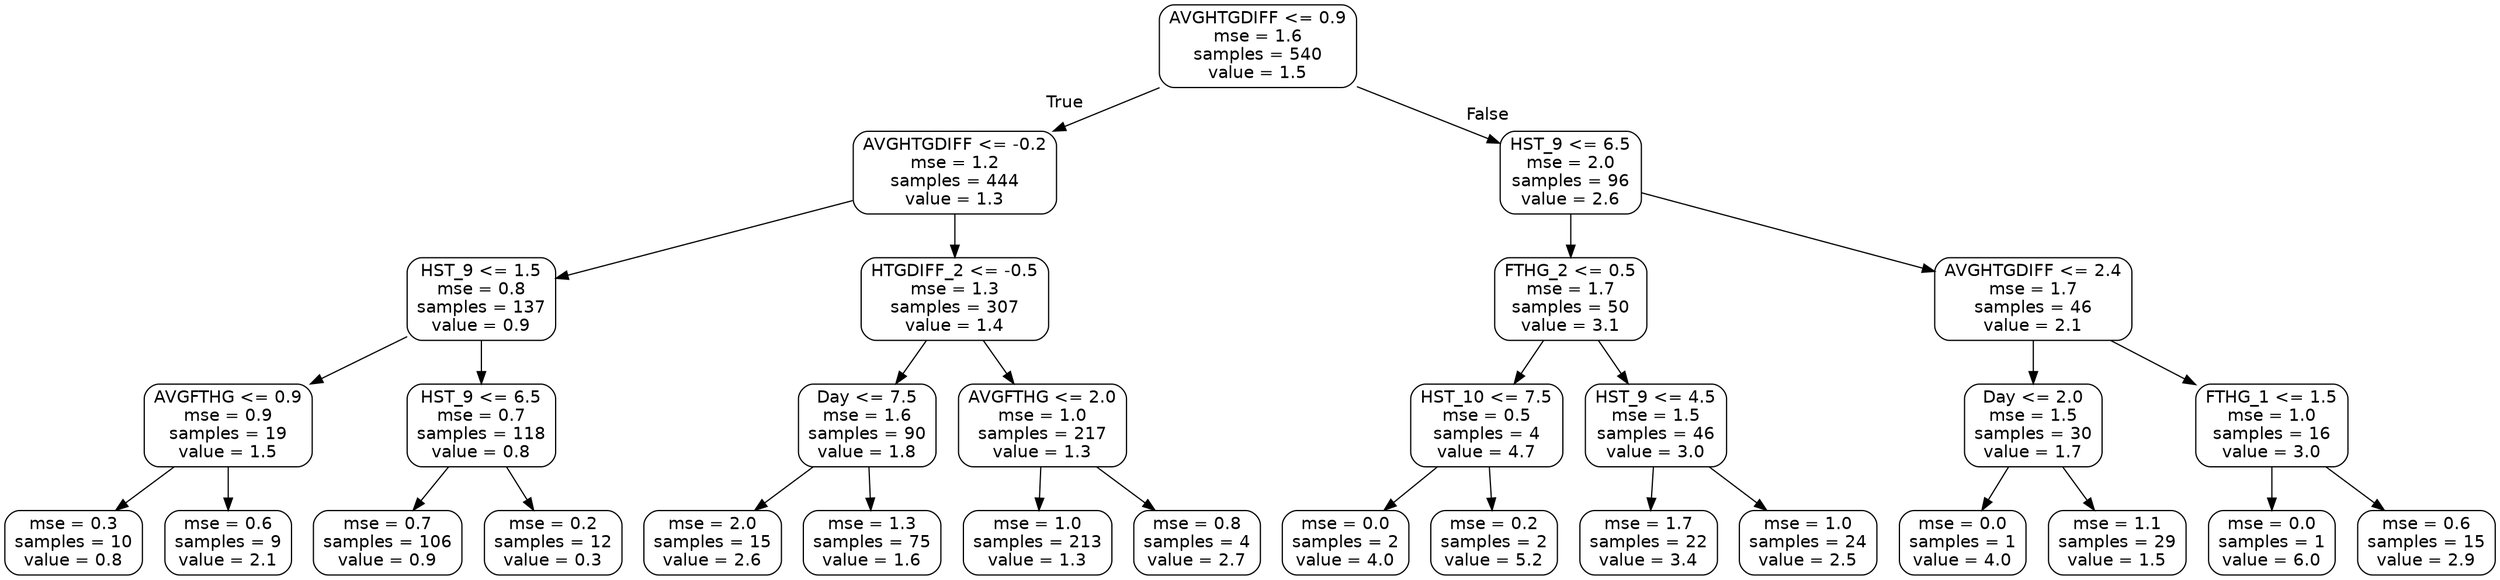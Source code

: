 digraph Tree {
node [shape=box, style="rounded", color="black", fontname=helvetica] ;
edge [fontname=helvetica] ;
0 [label="AVGHTGDIFF <= 0.9\nmse = 1.6\nsamples = 540\nvalue = 1.5"] ;
1 [label="AVGHTGDIFF <= -0.2\nmse = 1.2\nsamples = 444\nvalue = 1.3"] ;
0 -> 1 [labeldistance=2.5, labelangle=45, headlabel="True"] ;
2 [label="HST_9 <= 1.5\nmse = 0.8\nsamples = 137\nvalue = 0.9"] ;
1 -> 2 ;
3 [label="AVGFTHG <= 0.9\nmse = 0.9\nsamples = 19\nvalue = 1.5"] ;
2 -> 3 ;
4 [label="mse = 0.3\nsamples = 10\nvalue = 0.8"] ;
3 -> 4 ;
5 [label="mse = 0.6\nsamples = 9\nvalue = 2.1"] ;
3 -> 5 ;
6 [label="HST_9 <= 6.5\nmse = 0.7\nsamples = 118\nvalue = 0.8"] ;
2 -> 6 ;
7 [label="mse = 0.7\nsamples = 106\nvalue = 0.9"] ;
6 -> 7 ;
8 [label="mse = 0.2\nsamples = 12\nvalue = 0.3"] ;
6 -> 8 ;
9 [label="HTGDIFF_2 <= -0.5\nmse = 1.3\nsamples = 307\nvalue = 1.4"] ;
1 -> 9 ;
10 [label="Day <= 7.5\nmse = 1.6\nsamples = 90\nvalue = 1.8"] ;
9 -> 10 ;
11 [label="mse = 2.0\nsamples = 15\nvalue = 2.6"] ;
10 -> 11 ;
12 [label="mse = 1.3\nsamples = 75\nvalue = 1.6"] ;
10 -> 12 ;
13 [label="AVGFTHG <= 2.0\nmse = 1.0\nsamples = 217\nvalue = 1.3"] ;
9 -> 13 ;
14 [label="mse = 1.0\nsamples = 213\nvalue = 1.3"] ;
13 -> 14 ;
15 [label="mse = 0.8\nsamples = 4\nvalue = 2.7"] ;
13 -> 15 ;
16 [label="HST_9 <= 6.5\nmse = 2.0\nsamples = 96\nvalue = 2.6"] ;
0 -> 16 [labeldistance=2.5, labelangle=-45, headlabel="False"] ;
17 [label="FTHG_2 <= 0.5\nmse = 1.7\nsamples = 50\nvalue = 3.1"] ;
16 -> 17 ;
18 [label="HST_10 <= 7.5\nmse = 0.5\nsamples = 4\nvalue = 4.7"] ;
17 -> 18 ;
19 [label="mse = 0.0\nsamples = 2\nvalue = 4.0"] ;
18 -> 19 ;
20 [label="mse = 0.2\nsamples = 2\nvalue = 5.2"] ;
18 -> 20 ;
21 [label="HST_9 <= 4.5\nmse = 1.5\nsamples = 46\nvalue = 3.0"] ;
17 -> 21 ;
22 [label="mse = 1.7\nsamples = 22\nvalue = 3.4"] ;
21 -> 22 ;
23 [label="mse = 1.0\nsamples = 24\nvalue = 2.5"] ;
21 -> 23 ;
24 [label="AVGHTGDIFF <= 2.4\nmse = 1.7\nsamples = 46\nvalue = 2.1"] ;
16 -> 24 ;
25 [label="Day <= 2.0\nmse = 1.5\nsamples = 30\nvalue = 1.7"] ;
24 -> 25 ;
26 [label="mse = 0.0\nsamples = 1\nvalue = 4.0"] ;
25 -> 26 ;
27 [label="mse = 1.1\nsamples = 29\nvalue = 1.5"] ;
25 -> 27 ;
28 [label="FTHG_1 <= 1.5\nmse = 1.0\nsamples = 16\nvalue = 3.0"] ;
24 -> 28 ;
29 [label="mse = 0.0\nsamples = 1\nvalue = 6.0"] ;
28 -> 29 ;
30 [label="mse = 0.6\nsamples = 15\nvalue = 2.9"] ;
28 -> 30 ;
}